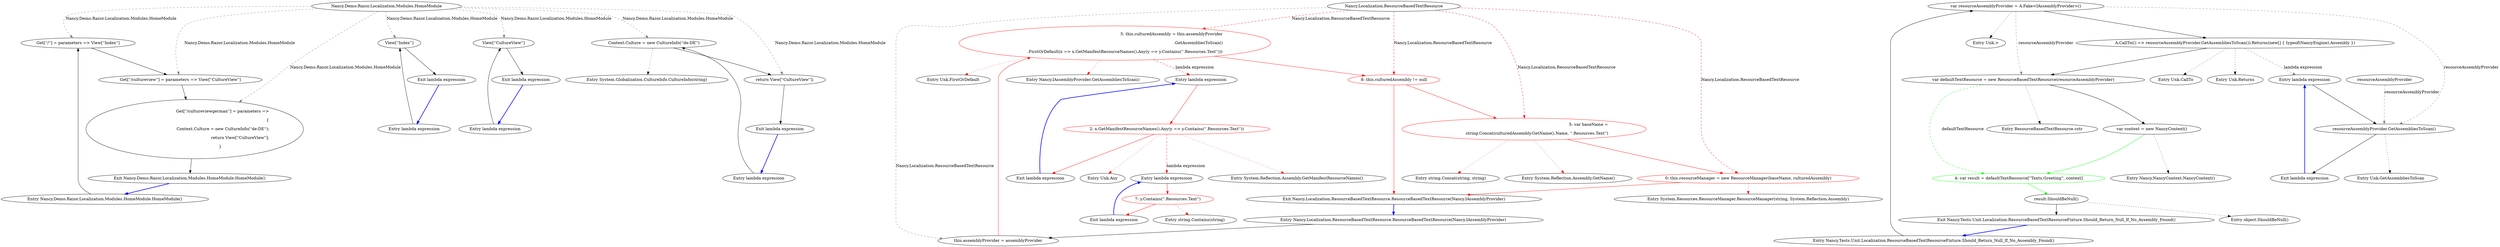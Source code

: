 digraph  {
n16 [label="Nancy.Demo.Razor.Localization.Modules.HomeModule", span=""];
n0 [cluster="Nancy.Demo.Razor.Localization.Modules.HomeModule.HomeModule()", label="Entry Nancy.Demo.Razor.Localization.Modules.HomeModule.HomeModule()", span="6-6"];
n1 [cluster="Nancy.Demo.Razor.Localization.Modules.HomeModule.HomeModule()", label="Get[''/''] = parameters => View[''Index'']", span="8-8"];
n2 [cluster="Nancy.Demo.Razor.Localization.Modules.HomeModule.HomeModule()", label="Get[''/cultureview''] = parameters => View[''CultureView'']", span="10-10"];
n3 [cluster="Nancy.Demo.Razor.Localization.Modules.HomeModule.HomeModule()", label="Get[''/cultureviewgerman''] = parameters =>\r\n                                        {\r\n                                            Context.Culture = new CultureInfo(''de-DE'');\r\n                                            return View[''CultureView''];\r\n                                        }", span="12-16"];
n4 [cluster="Nancy.Demo.Razor.Localization.Modules.HomeModule.HomeModule()", label="Exit Nancy.Demo.Razor.Localization.Modules.HomeModule.HomeModule()", span="6-6"];
n5 [cluster="lambda expression", label="Entry lambda expression", span="8-8"];
n6 [cluster="lambda expression", label="View[''Index'']", span="8-8"];
n7 [cluster="lambda expression", label="Exit lambda expression", span="8-8"];
n8 [cluster="lambda expression", label="Entry lambda expression", span="10-10"];
n9 [cluster="lambda expression", label="View[''CultureView'']", span="10-10"];
n10 [cluster="lambda expression", label="Exit lambda expression", span="10-10"];
n11 [cluster="lambda expression", label="Entry lambda expression", span="12-16"];
n12 [cluster="lambda expression", label="Context.Culture = new CultureInfo(''de-DE'')", span="14-14"];
n13 [cluster="lambda expression", label="return View[''CultureView''];", span="15-15"];
n15 [cluster="System.Globalization.CultureInfo.CultureInfo(string)", label="Entry System.Globalization.CultureInfo.CultureInfo(string)", span="0-0"];
n14 [cluster="lambda expression", label="Exit lambda expression", span="12-16"];
m0_7 [cluster="Nancy.IAssemblyProvider.GetAssembliesToScan()", file="ResourceBasedTextResource.cs", label="Entry Nancy.IAssemblyProvider.GetAssembliesToScan()", span="14-14"];
m0_16 [cluster="Unk.Any", file="ResourceBasedTextResource.cs", label="Entry Unk.Any", span=""];
m0_20 [cluster="string.Contains(string)", file="ResourceBasedTextResource.cs", label="Entry string.Contains(string)", span="0-0"];
m0_10 [cluster="string.Concat(string, string)", file="ResourceBasedTextResource.cs", label="Entry string.Concat(string, string)", span="0-0"];
m0_17 [cluster="lambda expression", file="ResourceBasedTextResource.cs", label="Entry lambda expression", span="27-27"];
m0_12 [cluster="lambda expression", file="ResourceBasedTextResource.cs", label="Entry lambda expression", span="27-27"];
m0_13 [cluster="lambda expression", color=red, community=0, file="ResourceBasedTextResource.cs", label="2: x.GetManifestResourceNames().Any(y => y.Contains(''.Resources.Text''))", span="27-27"];
m0_14 [cluster="lambda expression", file="ResourceBasedTextResource.cs", label="Exit lambda expression", span="27-27"];
m0_18 [cluster="lambda expression", color=red, community=0, file="ResourceBasedTextResource.cs", label="7: y.Contains(''.Resources.Text'')", span="27-27"];
m0_19 [cluster="lambda expression", file="ResourceBasedTextResource.cs", label="Exit lambda expression", span="27-27"];
m0_9 [cluster="System.Reflection.Assembly.GetName()", file="ResourceBasedTextResource.cs", label="Entry System.Reflection.Assembly.GetName()", span="0-0"];
m0_15 [cluster="System.Reflection.Assembly.GetManifestResourceNames()", file="ResourceBasedTextResource.cs", label="Entry System.Reflection.Assembly.GetManifestResourceNames()", span="0-0"];
m0_0 [cluster="Nancy.Localization.ResourceBasedTextResource.ResourceBasedTextResource(Nancy.IAssemblyProvider)", file="ResourceBasedTextResource.cs", label="Entry Nancy.Localization.ResourceBasedTextResource.ResourceBasedTextResource(Nancy.IAssemblyProvider)", span="21-21"];
m0_1 [cluster="Nancy.Localization.ResourceBasedTextResource.ResourceBasedTextResource(Nancy.IAssemblyProvider)", file="ResourceBasedTextResource.cs", label="this.assemblyProvider = assemblyProvider", span="23-23"];
m0_2 [cluster="Nancy.Localization.ResourceBasedTextResource.ResourceBasedTextResource(Nancy.IAssemblyProvider)", color=red, community=0, file="ResourceBasedTextResource.cs", label="5: this.culturedAssembly = this.assemblyProvider\r\n                .GetAssembliesToScan()\r\n                .FirstOrDefault(x => x.GetManifestResourceNames().Any(y => y.Contains(''.Resources.Text'')))", span="25-27"];
m0_3 [cluster="Nancy.Localization.ResourceBasedTextResource.ResourceBasedTextResource(Nancy.IAssemblyProvider)", color=red, community=0, file="ResourceBasedTextResource.cs", label="8: this.culturedAssembly != null", span="29-29"];
m0_4 [cluster="Nancy.Localization.ResourceBasedTextResource.ResourceBasedTextResource(Nancy.IAssemblyProvider)", color=red, community=0, file="ResourceBasedTextResource.cs", label="5: var baseName =\r\n                    string.Concat(culturedAssembly.GetName().Name, ''.Resources.Text'')", span="31-32"];
m0_5 [cluster="Nancy.Localization.ResourceBasedTextResource.ResourceBasedTextResource(Nancy.IAssemblyProvider)", color=red, community=0, file="ResourceBasedTextResource.cs", label="0: this.resourceManager = new ResourceManager(baseName, culturedAssembly)", span="34-34"];
m0_6 [cluster="Nancy.Localization.ResourceBasedTextResource.ResourceBasedTextResource(Nancy.IAssemblyProvider)", file="ResourceBasedTextResource.cs", label="Exit Nancy.Localization.ResourceBasedTextResource.ResourceBasedTextResource(Nancy.IAssemblyProvider)", span="21-21"];
m0_8 [cluster="Unk.FirstOrDefault", file="ResourceBasedTextResource.cs", label="Entry Unk.FirstOrDefault", span=""];
m0_11 [cluster="System.Resources.ResourceManager.ResourceManager(string, System.Reflection.Assembly)", file="ResourceBasedTextResource.cs", label="Entry System.Resources.ResourceManager.ResourceManager(string, System.Reflection.Assembly)", span="0-0"];
m0_21 [file="ResourceBasedTextResource.cs", label="Nancy.Localization.ResourceBasedTextResource", span=""];
m1_8 [cluster="Unk.>", file="ResourceBasedTextResourceFixture.cs", label="Entry Unk.>", span=""];
m1_13 [cluster="object.ShouldBeNull()", file="ResourceBasedTextResourceFixture.cs", label="Entry object.ShouldBeNull()", span="135-135"];
m1_11 [cluster="ResourceBasedTextResource.cstr", file="ResourceBasedTextResourceFixture.cs", label="Entry ResourceBasedTextResource.cstr", span=""];
m1_9 [cluster="Unk.CallTo", file="ResourceBasedTextResourceFixture.cs", label="Entry Unk.CallTo", span=""];
m1_0 [cluster="Nancy.Tests.Unit.Localization.ResourceBasedTextResourceFixture.Should_Return_Null_If_No_Assembly_Found()", file="ResourceBasedTextResourceFixture.cs", label="Entry Nancy.Tests.Unit.Localization.ResourceBasedTextResourceFixture.Should_Return_Null_If_No_Assembly_Found()", span="10-10"];
m1_1 [cluster="Nancy.Tests.Unit.Localization.ResourceBasedTextResourceFixture.Should_Return_Null_If_No_Assembly_Found()", file="ResourceBasedTextResourceFixture.cs", label="var resourceAssemblyProvider = A.Fake<IAssemblyProvider>()", span="13-13"];
m1_2 [cluster="Nancy.Tests.Unit.Localization.ResourceBasedTextResourceFixture.Should_Return_Null_If_No_Assembly_Found()", file="ResourceBasedTextResourceFixture.cs", label="A.CallTo(() => resourceAssemblyProvider.GetAssembliesToScan()).Returns(new[] { typeof(NancyEngine).Assembly })", span="14-14"];
m1_3 [cluster="Nancy.Tests.Unit.Localization.ResourceBasedTextResourceFixture.Should_Return_Null_If_No_Assembly_Found()", file="ResourceBasedTextResourceFixture.cs", label="var defaultTextResource = new ResourceBasedTextResource(resourceAssemblyProvider)", span="16-16"];
m1_4 [cluster="Nancy.Tests.Unit.Localization.ResourceBasedTextResourceFixture.Should_Return_Null_If_No_Assembly_Found()", file="ResourceBasedTextResourceFixture.cs", label="var context = new NancyContext()", span="17-17"];
m1_5 [cluster="Nancy.Tests.Unit.Localization.ResourceBasedTextResourceFixture.Should_Return_Null_If_No_Assembly_Found()", color=green, community=0, file="ResourceBasedTextResourceFixture.cs", label="4: var result = defaultTextResource[''Texts.Greeting'', context]", span="20-20"];
m1_6 [cluster="Nancy.Tests.Unit.Localization.ResourceBasedTextResourceFixture.Should_Return_Null_If_No_Assembly_Found()", file="ResourceBasedTextResourceFixture.cs", label="result.ShouldBeNull()", span="23-23"];
m1_7 [cluster="Nancy.Tests.Unit.Localization.ResourceBasedTextResourceFixture.Should_Return_Null_If_No_Assembly_Found()", file="ResourceBasedTextResourceFixture.cs", label="Exit Nancy.Tests.Unit.Localization.ResourceBasedTextResourceFixture.Should_Return_Null_If_No_Assembly_Found()", span="10-10"];
m1_10 [cluster="Unk.Returns", file="ResourceBasedTextResourceFixture.cs", label="Entry Unk.Returns", span=""];
m1_17 [cluster="Unk.GetAssembliesToScan", file="ResourceBasedTextResourceFixture.cs", label="Entry Unk.GetAssembliesToScan", span=""];
m1_12 [cluster="Nancy.NancyContext.NancyContext()", file="ResourceBasedTextResourceFixture.cs", label="Entry Nancy.NancyContext.NancyContext()", span="24-24"];
m1_14 [cluster="lambda expression", file="ResourceBasedTextResourceFixture.cs", label="Entry lambda expression", span="14-14"];
m1_15 [cluster="lambda expression", file="ResourceBasedTextResourceFixture.cs", label="resourceAssemblyProvider.GetAssembliesToScan()", span="14-14"];
m1_16 [cluster="lambda expression", file="ResourceBasedTextResourceFixture.cs", label="Exit lambda expression", span="14-14"];
m1_18 [file="ResourceBasedTextResourceFixture.cs", label=resourceAssemblyProvider, span=""];
n16 -> n1  [color=darkseagreen4, key=1, label="Nancy.Demo.Razor.Localization.Modules.HomeModule", style=dashed];
n16 -> n6  [color=darkseagreen4, key=1, label="Nancy.Demo.Razor.Localization.Modules.HomeModule", style=dashed];
n16 -> n2  [color=darkseagreen4, key=1, label="Nancy.Demo.Razor.Localization.Modules.HomeModule", style=dashed];
n16 -> n9  [color=darkseagreen4, key=1, label="Nancy.Demo.Razor.Localization.Modules.HomeModule", style=dashed];
n16 -> n3  [color=darkseagreen4, key=1, label="Nancy.Demo.Razor.Localization.Modules.HomeModule", style=dashed];
n16 -> n12  [color=darkseagreen4, key=1, label="Nancy.Demo.Razor.Localization.Modules.HomeModule", style=dashed];
n16 -> n13  [color=darkseagreen4, key=1, label="Nancy.Demo.Razor.Localization.Modules.HomeModule", style=dashed];
n0 -> n1  [key=0, style=solid];
n1 -> n2  [key=0, style=solid];
n2 -> n3  [key=0, style=solid];
n3 -> n4  [key=0, style=solid];
n4 -> n0  [color=blue, key=0, style=bold];
n5 -> n6  [key=0, style=solid];
n6 -> n7  [key=0, style=solid];
n7 -> n5  [color=blue, key=0, style=bold];
n8 -> n9  [key=0, style=solid];
n9 -> n10  [key=0, style=solid];
n10 -> n8  [color=blue, key=0, style=bold];
n11 -> n12  [key=0, style=solid];
n12 -> n13  [key=0, style=solid];
n12 -> n15  [key=2, style=dotted];
n13 -> n14  [key=0, style=solid];
n14 -> n11  [color=blue, key=0, style=bold];
m0_17 -> m0_18  [color=red, key=0, style=solid];
m0_12 -> m0_13  [color=red, key=0, style=solid];
m0_13 -> m0_14  [color=red, key=0, style=solid];
m0_13 -> m0_15  [color=red, key=2, style=dotted];
m0_13 -> m0_16  [color=red, key=2, style=dotted];
m0_13 -> m0_17  [color=red, key=1, label="lambda expression", style=dashed];
m0_14 -> m0_12  [color=blue, key=0, style=bold];
m0_18 -> m0_19  [color=red, key=0, style=solid];
m0_18 -> m0_20  [color=red, key=2, style=dotted];
m0_19 -> m0_17  [color=blue, key=0, style=bold];
m0_0 -> m0_1  [key=0, style=solid];
m0_1 -> m0_2  [color=red, key=0, style=solid];
m0_2 -> m0_3  [color=red, key=0, style=solid];
m0_2 -> m0_7  [color=red, key=2, style=dotted];
m0_2 -> m0_8  [color=red, key=2, style=dotted];
m0_2 -> m0_12  [color=red, key=1, label="lambda expression", style=dashed];
m0_3 -> m0_4  [color=red, key=0, style=solid];
m0_3 -> m0_6  [color=red, key=0, style=solid];
m0_4 -> m0_5  [color=red, key=0, style=solid];
m0_4 -> m0_9  [color=red, key=2, style=dotted];
m0_4 -> m0_10  [color=red, key=2, style=dotted];
m0_5 -> m0_6  [color=red, key=0, style=solid];
m0_5 -> m0_11  [color=red, key=2, style=dotted];
m0_6 -> m0_0  [color=blue, key=0, style=bold];
m0_21 -> m0_1  [color=darkseagreen4, key=1, label="Nancy.Localization.ResourceBasedTextResource", style=dashed];
m0_21 -> m0_2  [color=red, key=1, label="Nancy.Localization.ResourceBasedTextResource", style=dashed];
m0_21 -> m0_3  [color=red, key=1, label="Nancy.Localization.ResourceBasedTextResource", style=dashed];
m0_21 -> m0_4  [color=red, key=1, label="Nancy.Localization.ResourceBasedTextResource", style=dashed];
m0_21 -> m0_5  [color=red, key=1, label="Nancy.Localization.ResourceBasedTextResource", style=dashed];
m1_0 -> m1_1  [key=0, style=solid];
m1_1 -> m1_2  [key=0, style=solid];
m1_1 -> m1_8  [key=2, style=dotted];
m1_1 -> m1_15  [color=darkseagreen4, key=1, label=resourceAssemblyProvider, style=dashed];
m1_1 -> m1_3  [color=darkseagreen4, key=1, label=resourceAssemblyProvider, style=dashed];
m1_2 -> m1_3  [key=0, style=solid];
m1_2 -> m1_9  [key=2, style=dotted];
m1_2 -> m1_10  [key=2, style=dotted];
m1_2 -> m1_14  [color=darkseagreen4, key=1, label="lambda expression", style=dashed];
m1_3 -> m1_4  [key=0, style=solid];
m1_3 -> m1_11  [key=2, style=dotted];
m1_3 -> m1_5  [color=green, key=1, label=defaultTextResource, style=dashed];
m1_4 -> m1_5  [color=green, key=0, style=solid];
m1_4 -> m1_12  [key=2, style=dotted];
m1_5 -> m1_6  [color=green, key=0, style=solid];
m1_6 -> m1_7  [key=0, style=solid];
m1_6 -> m1_13  [key=2, style=dotted];
m1_7 -> m1_0  [color=blue, key=0, style=bold];
m1_14 -> m1_15  [key=0, style=solid];
m1_15 -> m1_16  [key=0, style=solid];
m1_15 -> m1_17  [key=2, style=dotted];
m1_16 -> m1_14  [color=blue, key=0, style=bold];
m1_18 -> m1_15  [color=darkseagreen4, key=1, label=resourceAssemblyProvider, style=dashed];
}
